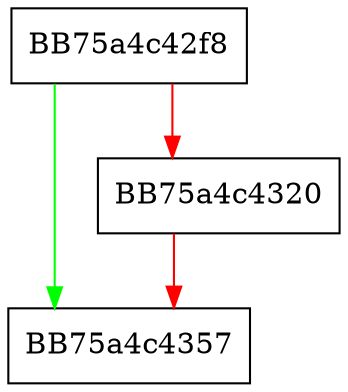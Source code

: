 digraph _Change_array {
  node [shape="box"];
  graph [splines=ortho];
  BB75a4c42f8 -> BB75a4c4357 [color="green"];
  BB75a4c42f8 -> BB75a4c4320 [color="red"];
  BB75a4c4320 -> BB75a4c4357 [color="red"];
}